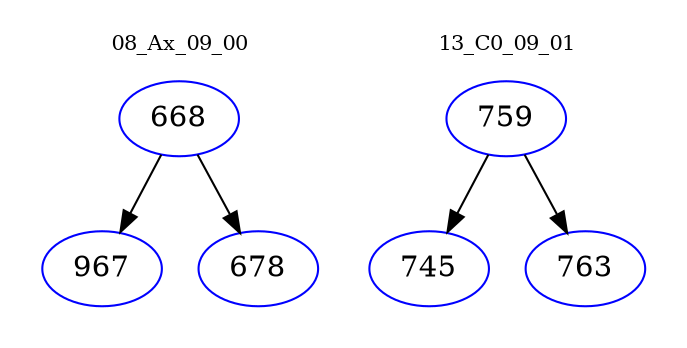 digraph{
subgraph cluster_0 {
color = white
label = "08_Ax_09_00";
fontsize=10;
T0_668 [label="668", color="blue"]
T0_668 -> T0_967 [color="black"]
T0_967 [label="967", color="blue"]
T0_668 -> T0_678 [color="black"]
T0_678 [label="678", color="blue"]
}
subgraph cluster_1 {
color = white
label = "13_C0_09_01";
fontsize=10;
T1_759 [label="759", color="blue"]
T1_759 -> T1_745 [color="black"]
T1_745 [label="745", color="blue"]
T1_759 -> T1_763 [color="black"]
T1_763 [label="763", color="blue"]
}
}
